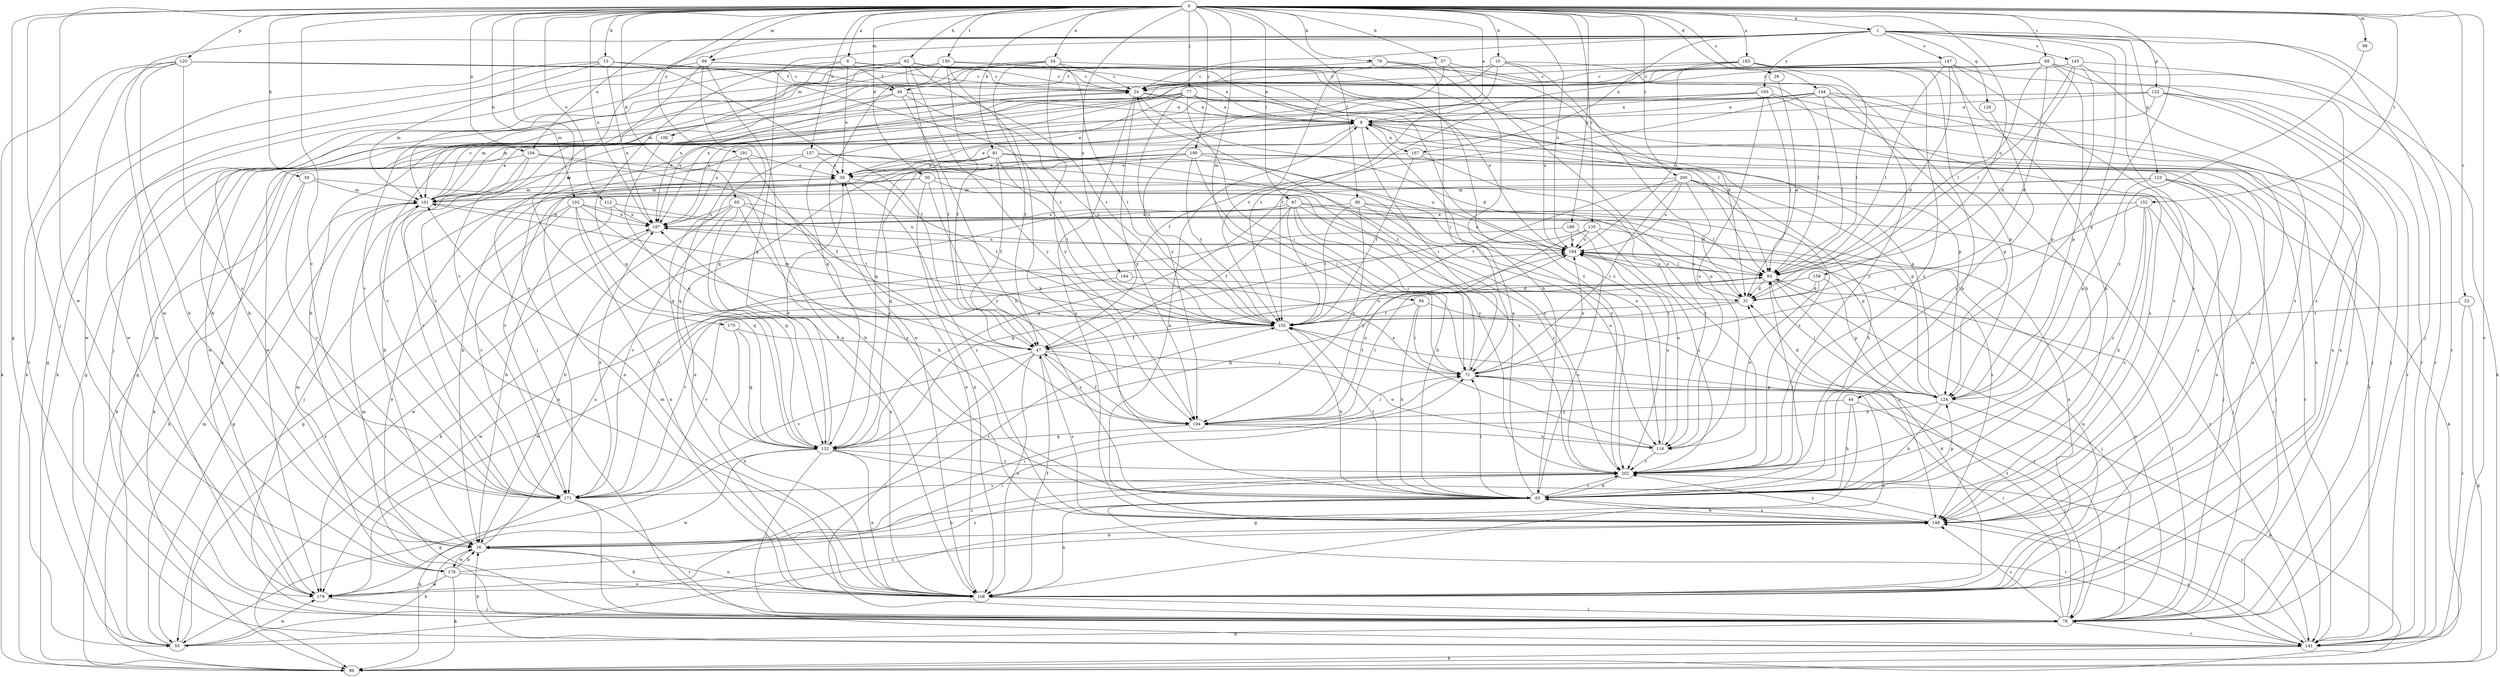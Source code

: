 strict digraph  {
0;
1;
6;
8;
10;
13;
16;
23;
24;
28;
30;
31;
34;
39;
44;
46;
47;
55;
57;
59;
62;
63;
67;
68;
71;
77;
78;
79;
81;
85;
86;
90;
93;
94;
98;
99;
100;
101;
102;
104;
107;
108;
112;
116;
120;
122;
123;
124;
126;
132;
135;
141;
144;
145;
147;
148;
150;
152;
155;
157;
158;
164;
171;
175;
178;
179;
183;
184;
187;
189;
190;
191;
193;
194;
200;
202;
0 -> 1  [label=a];
0 -> 6  [label=a];
0 -> 8  [label=a];
0 -> 10  [label=b];
0 -> 13  [label=b];
0 -> 23  [label=c];
0 -> 28  [label=d];
0 -> 30  [label=d];
0 -> 34  [label=e];
0 -> 44  [label=f];
0 -> 55  [label=g];
0 -> 57  [label=h];
0 -> 59  [label=h];
0 -> 62  [label=h];
0 -> 67  [label=i];
0 -> 68  [label=i];
0 -> 77  [label=j];
0 -> 78  [label=j];
0 -> 79  [label=k];
0 -> 81  [label=k];
0 -> 85  [label=k];
0 -> 90  [label=l];
0 -> 94  [label=m];
0 -> 98  [label=m];
0 -> 99  [label=m];
0 -> 102  [label=n];
0 -> 104  [label=n];
0 -> 112  [label=o];
0 -> 120  [label=p];
0 -> 135  [label=r];
0 -> 141  [label=r];
0 -> 144  [label=s];
0 -> 150  [label=t];
0 -> 152  [label=t];
0 -> 157  [label=u];
0 -> 158  [label=u];
0 -> 164  [label=u];
0 -> 171  [label=v];
0 -> 175  [label=w];
0 -> 178  [label=w];
0 -> 183  [label=x];
0 -> 184  [label=x];
0 -> 187  [label=x];
0 -> 189  [label=y];
0 -> 190  [label=y];
0 -> 191  [label=y];
0 -> 200  [label=z];
1 -> 24  [label=c];
1 -> 78  [label=j];
1 -> 99  [label=m];
1 -> 104  [label=n];
1 -> 107  [label=n];
1 -> 122  [label=p];
1 -> 123  [label=p];
1 -> 124  [label=p];
1 -> 126  [label=q];
1 -> 132  [label=q];
1 -> 141  [label=r];
1 -> 145  [label=s];
1 -> 147  [label=s];
1 -> 148  [label=s];
1 -> 171  [label=v];
1 -> 178  [label=w];
1 -> 193  [label=y];
6 -> 8  [label=a];
6 -> 24  [label=c];
6 -> 39  [label=e];
6 -> 46  [label=f];
6 -> 100  [label=m];
6 -> 132  [label=q];
8 -> 39  [label=e];
8 -> 71  [label=i];
8 -> 107  [label=n];
8 -> 108  [label=n];
8 -> 141  [label=r];
8 -> 187  [label=x];
10 -> 46  [label=f];
10 -> 63  [label=h];
10 -> 116  [label=o];
10 -> 155  [label=t];
10 -> 164  [label=u];
10 -> 187  [label=x];
13 -> 46  [label=f];
13 -> 47  [label=f];
13 -> 55  [label=g];
13 -> 86  [label=k];
13 -> 101  [label=m];
13 -> 155  [label=t];
13 -> 187  [label=x];
16 -> 71  [label=i];
16 -> 108  [label=n];
16 -> 155  [label=t];
16 -> 164  [label=u];
16 -> 178  [label=w];
16 -> 202  [label=z];
23 -> 86  [label=k];
23 -> 141  [label=r];
23 -> 155  [label=t];
24 -> 8  [label=a];
24 -> 31  [label=d];
24 -> 78  [label=j];
24 -> 148  [label=s];
24 -> 194  [label=y];
28 -> 31  [label=d];
30 -> 78  [label=j];
30 -> 101  [label=m];
30 -> 108  [label=n];
30 -> 141  [label=r];
30 -> 194  [label=y];
30 -> 202  [label=z];
31 -> 155  [label=t];
31 -> 164  [label=u];
31 -> 171  [label=v];
34 -> 24  [label=c];
34 -> 47  [label=f];
34 -> 93  [label=l];
34 -> 101  [label=m];
34 -> 108  [label=n];
34 -> 155  [label=t];
34 -> 187  [label=x];
34 -> 194  [label=y];
39 -> 101  [label=m];
39 -> 148  [label=s];
39 -> 155  [label=t];
44 -> 55  [label=g];
44 -> 63  [label=h];
44 -> 78  [label=j];
44 -> 194  [label=y];
46 -> 8  [label=a];
46 -> 55  [label=g];
46 -> 63  [label=h];
46 -> 155  [label=t];
46 -> 187  [label=x];
47 -> 71  [label=i];
47 -> 78  [label=j];
47 -> 108  [label=n];
47 -> 116  [label=o];
47 -> 148  [label=s];
47 -> 164  [label=u];
47 -> 171  [label=v];
47 -> 194  [label=y];
55 -> 16  [label=b];
55 -> 101  [label=m];
55 -> 179  [label=w];
55 -> 187  [label=x];
57 -> 24  [label=c];
57 -> 116  [label=o];
57 -> 194  [label=y];
57 -> 202  [label=z];
59 -> 63  [label=h];
59 -> 86  [label=k];
59 -> 101  [label=m];
59 -> 171  [label=v];
62 -> 16  [label=b];
62 -> 24  [label=c];
62 -> 47  [label=f];
62 -> 78  [label=j];
62 -> 86  [label=k];
62 -> 155  [label=t];
62 -> 171  [label=v];
62 -> 194  [label=y];
62 -> 202  [label=z];
63 -> 8  [label=a];
63 -> 16  [label=b];
63 -> 71  [label=i];
63 -> 93  [label=l];
63 -> 108  [label=n];
63 -> 124  [label=p];
63 -> 141  [label=r];
63 -> 148  [label=s];
63 -> 155  [label=t];
63 -> 164  [label=u];
63 -> 202  [label=z];
67 -> 47  [label=f];
67 -> 63  [label=h];
67 -> 71  [label=i];
67 -> 86  [label=k];
67 -> 124  [label=p];
67 -> 141  [label=r];
67 -> 155  [label=t];
67 -> 187  [label=x];
67 -> 202  [label=z];
68 -> 24  [label=c];
68 -> 31  [label=d];
68 -> 93  [label=l];
68 -> 124  [label=p];
68 -> 141  [label=r];
68 -> 148  [label=s];
68 -> 171  [label=v];
71 -> 24  [label=c];
71 -> 108  [label=n];
71 -> 124  [label=p];
71 -> 155  [label=t];
71 -> 164  [label=u];
77 -> 8  [label=a];
77 -> 39  [label=e];
77 -> 55  [label=g];
77 -> 71  [label=i];
77 -> 93  [label=l];
77 -> 101  [label=m];
77 -> 124  [label=p];
77 -> 155  [label=t];
77 -> 171  [label=v];
78 -> 39  [label=e];
78 -> 55  [label=g];
78 -> 71  [label=i];
78 -> 93  [label=l];
78 -> 101  [label=m];
78 -> 141  [label=r];
78 -> 148  [label=s];
78 -> 155  [label=t];
78 -> 164  [label=u];
79 -> 24  [label=c];
79 -> 31  [label=d];
79 -> 63  [label=h];
79 -> 71  [label=i];
79 -> 155  [label=t];
81 -> 39  [label=e];
81 -> 47  [label=f];
81 -> 86  [label=k];
81 -> 108  [label=n];
81 -> 155  [label=t];
81 -> 164  [label=u];
81 -> 202  [label=z];
85 -> 16  [label=b];
85 -> 63  [label=h];
85 -> 93  [label=l];
85 -> 132  [label=q];
85 -> 155  [label=t];
85 -> 171  [label=v];
85 -> 187  [label=x];
90 -> 93  [label=l];
90 -> 108  [label=n];
90 -> 116  [label=o];
90 -> 155  [label=t];
90 -> 187  [label=x];
90 -> 194  [label=y];
93 -> 31  [label=d];
93 -> 78  [label=j];
93 -> 132  [label=q];
93 -> 148  [label=s];
93 -> 164  [label=u];
93 -> 179  [label=w];
94 -> 63  [label=h];
94 -> 71  [label=i];
94 -> 78  [label=j];
94 -> 155  [label=t];
98 -> 202  [label=z];
99 -> 24  [label=c];
99 -> 78  [label=j];
99 -> 108  [label=n];
99 -> 132  [label=q];
99 -> 179  [label=w];
99 -> 202  [label=z];
100 -> 132  [label=q];
101 -> 8  [label=a];
101 -> 24  [label=c];
101 -> 55  [label=g];
101 -> 108  [label=n];
101 -> 187  [label=x];
102 -> 55  [label=g];
102 -> 108  [label=n];
102 -> 132  [label=q];
102 -> 164  [label=u];
102 -> 171  [label=v];
102 -> 187  [label=x];
102 -> 194  [label=y];
104 -> 16  [label=b];
104 -> 39  [label=e];
104 -> 47  [label=f];
104 -> 86  [label=k];
104 -> 171  [label=v];
107 -> 39  [label=e];
107 -> 124  [label=p];
107 -> 155  [label=t];
107 -> 202  [label=z];
108 -> 8  [label=a];
108 -> 16  [label=b];
108 -> 31  [label=d];
108 -> 39  [label=e];
108 -> 47  [label=f];
108 -> 78  [label=j];
108 -> 101  [label=m];
108 -> 187  [label=x];
112 -> 16  [label=b];
112 -> 164  [label=u];
112 -> 187  [label=x];
116 -> 164  [label=u];
116 -> 187  [label=x];
116 -> 202  [label=z];
120 -> 8  [label=a];
120 -> 16  [label=b];
120 -> 24  [label=c];
120 -> 86  [label=k];
120 -> 141  [label=r];
120 -> 164  [label=u];
120 -> 171  [label=v];
120 -> 179  [label=w];
122 -> 8  [label=a];
122 -> 78  [label=j];
122 -> 108  [label=n];
122 -> 132  [label=q];
122 -> 141  [label=r];
122 -> 179  [label=w];
123 -> 78  [label=j];
123 -> 86  [label=k];
123 -> 101  [label=m];
123 -> 124  [label=p];
123 -> 132  [label=q];
123 -> 148  [label=s];
124 -> 8  [label=a];
124 -> 31  [label=d];
124 -> 63  [label=h];
124 -> 86  [label=k];
124 -> 93  [label=l];
124 -> 194  [label=y];
126 -> 202  [label=z];
132 -> 39  [label=e];
132 -> 55  [label=g];
132 -> 78  [label=j];
132 -> 108  [label=n];
132 -> 141  [label=r];
132 -> 179  [label=w];
132 -> 202  [label=z];
135 -> 132  [label=q];
135 -> 148  [label=s];
135 -> 164  [label=u];
135 -> 194  [label=y];
135 -> 202  [label=z];
141 -> 16  [label=b];
141 -> 86  [label=k];
141 -> 148  [label=s];
141 -> 202  [label=z];
144 -> 8  [label=a];
144 -> 39  [label=e];
144 -> 47  [label=f];
144 -> 93  [label=l];
144 -> 108  [label=n];
144 -> 124  [label=p];
144 -> 148  [label=s];
144 -> 179  [label=w];
145 -> 24  [label=c];
145 -> 31  [label=d];
145 -> 86  [label=k];
145 -> 93  [label=l];
145 -> 124  [label=p];
145 -> 148  [label=s];
147 -> 24  [label=c];
147 -> 31  [label=d];
147 -> 63  [label=h];
147 -> 93  [label=l];
147 -> 132  [label=q];
147 -> 141  [label=r];
147 -> 148  [label=s];
148 -> 8  [label=a];
148 -> 16  [label=b];
148 -> 63  [label=h];
148 -> 202  [label=z];
150 -> 16  [label=b];
150 -> 24  [label=c];
150 -> 47  [label=f];
150 -> 63  [label=h];
150 -> 93  [label=l];
150 -> 101  [label=m];
150 -> 179  [label=w];
152 -> 63  [label=h];
152 -> 71  [label=i];
152 -> 78  [label=j];
152 -> 148  [label=s];
152 -> 187  [label=x];
152 -> 202  [label=z];
155 -> 47  [label=f];
155 -> 63  [label=h];
155 -> 101  [label=m];
157 -> 39  [label=e];
157 -> 101  [label=m];
157 -> 116  [label=o];
157 -> 132  [label=q];
157 -> 202  [label=z];
158 -> 31  [label=d];
158 -> 116  [label=o];
158 -> 124  [label=p];
158 -> 179  [label=w];
164 -> 93  [label=l];
164 -> 108  [label=n];
171 -> 24  [label=c];
171 -> 78  [label=j];
171 -> 86  [label=k];
171 -> 141  [label=r];
171 -> 187  [label=x];
175 -> 47  [label=f];
175 -> 108  [label=n];
175 -> 132  [label=q];
178 -> 16  [label=b];
178 -> 86  [label=k];
178 -> 101  [label=m];
178 -> 108  [label=n];
178 -> 179  [label=w];
178 -> 202  [label=z];
179 -> 8  [label=a];
179 -> 71  [label=i];
179 -> 78  [label=j];
179 -> 148  [label=s];
183 -> 16  [label=b];
183 -> 24  [label=c];
183 -> 63  [label=h];
183 -> 93  [label=l];
183 -> 124  [label=p];
183 -> 155  [label=t];
183 -> 164  [label=u];
183 -> 202  [label=z];
184 -> 31  [label=d];
184 -> 171  [label=v];
187 -> 164  [label=u];
187 -> 179  [label=w];
189 -> 116  [label=o];
189 -> 164  [label=u];
189 -> 171  [label=v];
190 -> 16  [label=b];
190 -> 39  [label=e];
190 -> 71  [label=i];
190 -> 108  [label=n];
190 -> 132  [label=q];
190 -> 141  [label=r];
190 -> 155  [label=t];
190 -> 171  [label=v];
190 -> 202  [label=z];
191 -> 39  [label=e];
191 -> 108  [label=n];
191 -> 132  [label=q];
191 -> 148  [label=s];
193 -> 8  [label=a];
193 -> 78  [label=j];
193 -> 93  [label=l];
193 -> 101  [label=m];
193 -> 116  [label=o];
193 -> 148  [label=s];
193 -> 187  [label=x];
194 -> 47  [label=f];
194 -> 71  [label=i];
194 -> 93  [label=l];
194 -> 116  [label=o];
194 -> 132  [label=q];
194 -> 164  [label=u];
200 -> 31  [label=d];
200 -> 63  [label=h];
200 -> 71  [label=i];
200 -> 78  [label=j];
200 -> 101  [label=m];
200 -> 155  [label=t];
200 -> 164  [label=u];
200 -> 202  [label=z];
202 -> 63  [label=h];
202 -> 171  [label=v];
}
